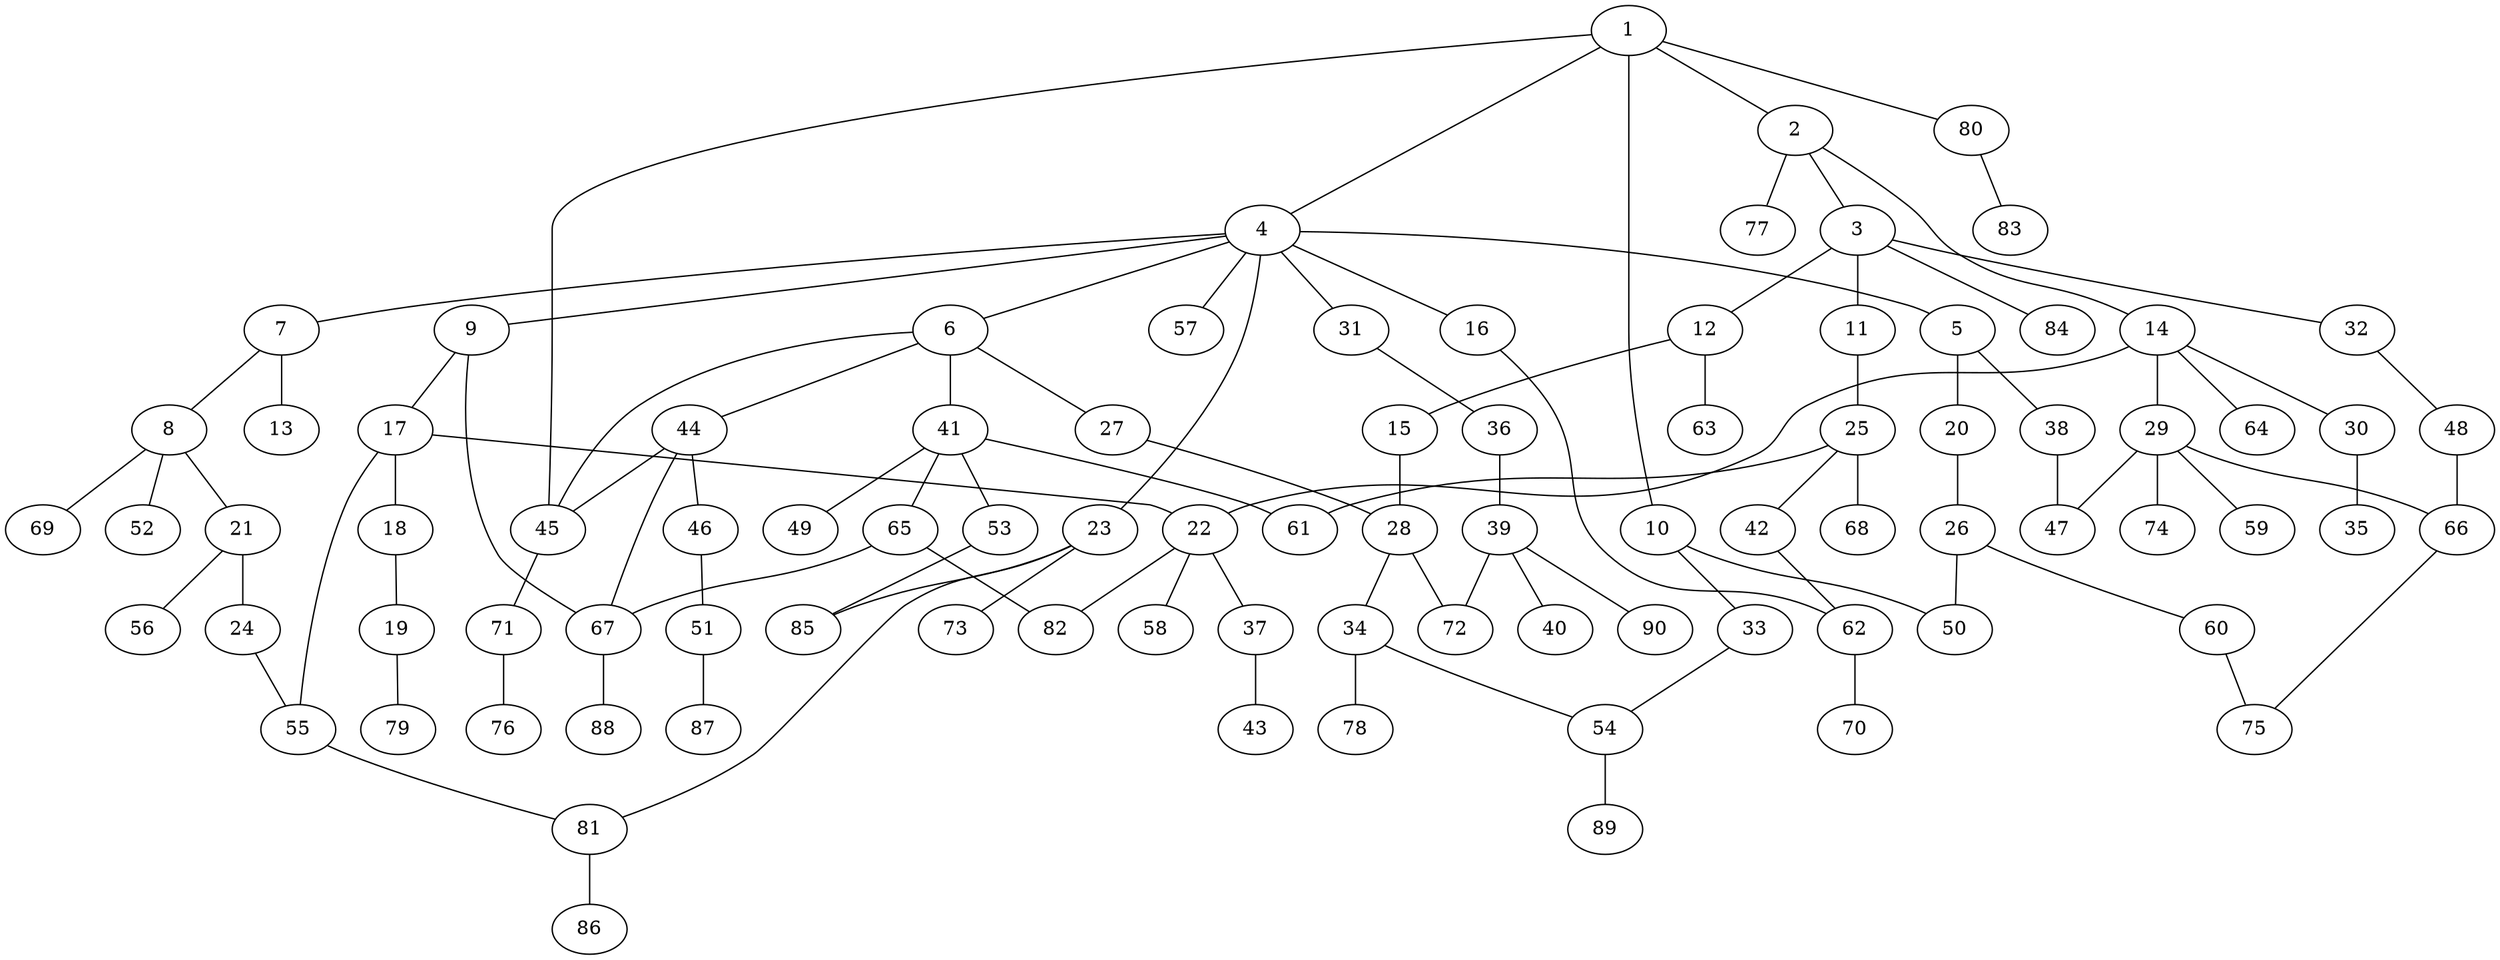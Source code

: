 graph graphname {1--2
1--4
1--10
1--45
1--80
2--3
2--14
2--77
3--11
3--12
3--32
3--84
4--5
4--6
4--7
4--9
4--16
4--23
4--31
4--57
5--20
5--38
6--27
6--41
6--44
6--45
7--8
7--13
8--21
8--52
8--69
9--17
9--67
10--33
10--50
11--25
12--15
12--63
14--22
14--29
14--30
14--64
15--28
16--62
17--18
17--22
17--55
18--19
19--79
20--26
21--24
21--56
22--37
22--58
22--82
23--73
23--81
23--85
24--55
25--42
25--61
25--68
26--50
26--60
27--28
28--34
28--72
29--47
29--59
29--66
29--74
30--35
31--36
32--48
33--54
34--54
34--78
36--39
37--43
38--47
39--40
39--72
39--90
41--49
41--53
41--61
41--65
42--62
44--45
44--46
44--67
45--71
46--51
48--66
51--87
53--85
54--89
55--81
60--75
62--70
65--67
65--82
66--75
67--88
71--76
80--83
81--86
}